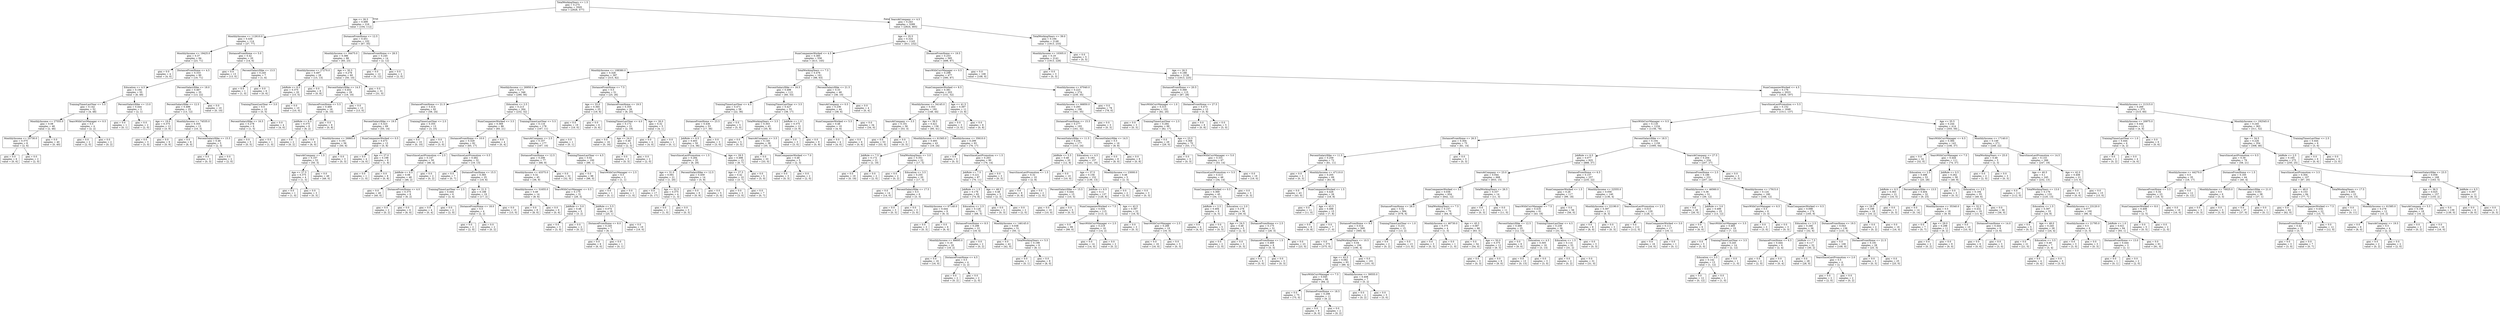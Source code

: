 digraph Tree {
node [shape=box] ;
0 [label="TotalWorkingYears <= 1.5\ngini = 0.275\nsamples = 3505\nvalue = [2928, 577]"] ;
1 [label="Age <= 26.5\ngini = 0.499\nsamples = 216\nvalue = [104, 112]"] ;
0 -> 1 [labeldistance=2.5, labelangle=45, headlabel="True"] ;
2 [label="MonthlyIncome <= 112610.0\ngini = 0.438\nsamples = 114\nvalue = [37, 77]"] ;
1 -> 2 ;
3 [label="MonthlyIncome <= 19425.0\ngini = 0.37\nsamples = 94\nvalue = [23, 71]"] ;
2 -> 3 ;
4 [label="gini = 0.0\nsamples = 4\nvalue = [4, 0]"] ;
3 -> 4 ;
5 [label="DistanceFromHome <= 4.5\ngini = 0.333\nsamples = 90\nvalue = [19, 71]"] ;
3 -> 5 ;
6 [label="Education <= 4.5\ngini = 0.194\nsamples = 55\nvalue = [6, 49]"] ;
5 -> 6 ;
7 [label="TrainingTimesLastYear <= 5.5\ngini = 0.142\nsamples = 52\nvalue = [4, 48]"] ;
6 -> 7 ;
8 [label="MonthlyIncome <= 27555.0\ngini = 0.08\nsamples = 48\nvalue = [2, 46]"] ;
7 -> 8 ;
9 [label="MonthlyIncome <= 25730.0\ngini = 0.375\nsamples = 8\nvalue = [2, 6]"] ;
8 -> 9 ;
10 [label="gini = 0.0\nsamples = 6\nvalue = [0, 6]"] ;
9 -> 10 ;
11 [label="gini = 0.0\nsamples = 2\nvalue = [2, 0]"] ;
9 -> 11 ;
12 [label="gini = 0.0\nsamples = 40\nvalue = [0, 40]"] ;
8 -> 12 ;
13 [label="YearsWithCurrManager <= 0.5\ngini = 0.5\nsamples = 4\nvalue = [2, 2]"] ;
7 -> 13 ;
14 [label="gini = 0.0\nsamples = 2\nvalue = [2, 0]"] ;
13 -> 14 ;
15 [label="gini = 0.0\nsamples = 2\nvalue = [0, 2]"] ;
13 -> 15 ;
16 [label="PercentSalaryHike <= 13.0\ngini = 0.444\nsamples = 3\nvalue = [2, 1]"] ;
6 -> 16 ;
17 [label="gini = 0.0\nsamples = 1\nvalue = [0, 1]"] ;
16 -> 17 ;
18 [label="gini = 0.0\nsamples = 2\nvalue = [2, 0]"] ;
16 -> 18 ;
19 [label="PercentSalaryHike <= 18.0\ngini = 0.467\nsamples = 35\nvalue = [13, 22]"] ;
5 -> 19 ;
20 [label="PercentSalaryHike <= 12.5\ngini = 0.499\nsamples = 25\nvalue = [13, 12]"] ;
19 -> 20 ;
21 [label="Age <= 19.0\ngini = 0.375\nsamples = 12\nvalue = [3, 9]"] ;
20 -> 21 ;
22 [label="gini = 0.0\nsamples = 3\nvalue = [3, 0]"] ;
21 -> 22 ;
23 [label="gini = 0.0\nsamples = 9\nvalue = [0, 9]"] ;
21 -> 23 ;
24 [label="MonthlyIncome <= 74535.0\ngini = 0.355\nsamples = 13\nvalue = [10, 3]"] ;
20 -> 24 ;
25 [label="gini = 0.0\nsamples = 8\nvalue = [8, 0]"] ;
24 -> 25 ;
26 [label="PercentSalaryHike <= 15.5\ngini = 0.48\nsamples = 5\nvalue = [2, 3]"] ;
24 -> 26 ;
27 [label="gini = 0.0\nsamples = 3\nvalue = [0, 3]"] ;
26 -> 27 ;
28 [label="gini = 0.0\nsamples = 2\nvalue = [2, 0]"] ;
26 -> 28 ;
29 [label="gini = 0.0\nsamples = 10\nvalue = [0, 10]"] ;
19 -> 29 ;
30 [label="DistanceFromHome <= 5.0\ngini = 0.42\nsamples = 20\nvalue = [14, 6]"] ;
2 -> 30 ;
31 [label="gini = 0.0\nsamples = 13\nvalue = [13, 0]"] ;
30 -> 31 ;
32 [label="PercentSalaryHike <= 13.5\ngini = 0.245\nsamples = 7\nvalue = [1, 6]"] ;
30 -> 32 ;
33 [label="gini = 0.0\nsamples = 1\nvalue = [1, 0]"] ;
32 -> 33 ;
34 [label="gini = 0.0\nsamples = 6\nvalue = [0, 6]"] ;
32 -> 34 ;
35 [label="DistanceFromHome <= 12.5\ngini = 0.451\nsamples = 102\nvalue = [67, 35]"] ;
1 -> 35 ;
36 [label="MonthlyIncome <= 34475.0\ngini = 0.386\nsamples = 88\nvalue = [65, 23]"] ;
35 -> 36 ;
37 [label="MonthlyIncome <= 27270.0\ngini = 0.497\nsamples = 28\nvalue = [15, 13]"] ;
36 -> 37 ;
38 [label="JobRole <= 6.5\ngini = 0.375\nsamples = 20\nvalue = [15, 5]"] ;
37 -> 38 ;
39 [label="TrainingTimesLastYear <= 3.0\ngini = 0.5\nsamples = 10\nvalue = [5, 5]"] ;
38 -> 39 ;
40 [label="PercentSalaryHike <= 16.5\ngini = 0.278\nsamples = 6\nvalue = [1, 5]"] ;
39 -> 40 ;
41 [label="gini = 0.0\nsamples = 5\nvalue = [0, 5]"] ;
40 -> 41 ;
42 [label="gini = 0.0\nsamples = 1\nvalue = [1, 0]"] ;
40 -> 42 ;
43 [label="gini = 0.0\nsamples = 4\nvalue = [4, 0]"] ;
39 -> 43 ;
44 [label="gini = 0.0\nsamples = 10\nvalue = [10, 0]"] ;
38 -> 44 ;
45 [label="gini = 0.0\nsamples = 8\nvalue = [0, 8]"] ;
37 -> 45 ;
46 [label="Age <= 30.5\ngini = 0.278\nsamples = 60\nvalue = [50, 10]"] ;
36 -> 46 ;
47 [label="PercentSalaryHike <= 14.5\ngini = 0.452\nsamples = 29\nvalue = [19, 10]"] ;
46 -> 47 ;
48 [label="DistanceFromHome <= 5.5\ngini = 0.469\nsamples = 16\nvalue = [6, 10]"] ;
47 -> 48 ;
49 [label="JobRole <= 6.5\ngini = 0.375\nsamples = 8\nvalue = [6, 2]"] ;
48 -> 49 ;
50 [label="gini = 0.0\nsamples = 2\nvalue = [0, 2]"] ;
49 -> 50 ;
51 [label="gini = 0.0\nsamples = 6\nvalue = [6, 0]"] ;
49 -> 51 ;
52 [label="gini = 0.0\nsamples = 8\nvalue = [0, 8]"] ;
48 -> 52 ;
53 [label="gini = 0.0\nsamples = 13\nvalue = [13, 0]"] ;
47 -> 53 ;
54 [label="gini = 0.0\nsamples = 31\nvalue = [31, 0]"] ;
46 -> 54 ;
55 [label="DistanceFromHome <= 28.5\ngini = 0.245\nsamples = 14\nvalue = [2, 12]"] ;
35 -> 55 ;
56 [label="gini = 0.0\nsamples = 12\nvalue = [0, 12]"] ;
55 -> 56 ;
57 [label="gini = 0.0\nsamples = 2\nvalue = [2, 0]"] ;
55 -> 57 ;
58 [label="YearsAtCompany <= 4.5\ngini = 0.243\nsamples = 3289\nvalue = [2824, 465]"] ;
0 -> 58 [labeldistance=2.5, labelangle=-45, headlabel="False"] ;
59 [label="Age <= 35.5\ngini = 0.324\nsamples = 1143\nvalue = [911, 232]"] ;
58 -> 59 ;
60 [label="NumCompaniesWorked <= 4.5\ngini = 0.385\nsamples = 558\nvalue = [413, 145]"] ;
59 -> 60 ;
61 [label="MonthlyIncome <= 108380.0\ngini = 0.328\nsamples = 397\nvalue = [315, 82]"] ;
60 -> 61 ;
62 [label="MonthlyIncome <= 26950.0\ngini = 0.271\nsamples = 346\nvalue = [290, 56]"] ;
61 -> 62 ;
63 [label="DistanceFromHome <= 21.5\ngini = 0.414\nsamples = 82\nvalue = [58, 24]"] ;
62 -> 63 ;
64 [label="PercentSalaryHike <= 19.5\ngini = 0.323\nsamples = 69\nvalue = [55, 14]"] ;
63 -> 64 ;
65 [label="MonthlyIncome <= 26865.0\ngini = 0.191\nsamples = 56\nvalue = [50, 6]"] ;
64 -> 65 ;
66 [label="YearsAtCompany <= 1.5\ngini = 0.107\nsamples = 53\nvalue = [50, 3]"] ;
65 -> 66 ;
67 [label="Age <= 27.5\ngini = 0.375\nsamples = 4\nvalue = [1, 3]"] ;
66 -> 67 ;
68 [label="gini = 0.0\nsamples = 1\nvalue = [1, 0]"] ;
67 -> 68 ;
69 [label="gini = 0.0\nsamples = 3\nvalue = [0, 3]"] ;
67 -> 69 ;
70 [label="gini = 0.0\nsamples = 49\nvalue = [49, 0]"] ;
66 -> 70 ;
71 [label="gini = 0.0\nsamples = 3\nvalue = [0, 3]"] ;
65 -> 71 ;
72 [label="NumCompaniesWorked <= 0.5\ngini = 0.473\nsamples = 13\nvalue = [5, 8]"] ;
64 -> 72 ;
73 [label="gini = 0.0\nsamples = 4\nvalue = [4, 0]"] ;
72 -> 73 ;
74 [label="Age <= 27.0\ngini = 0.198\nsamples = 9\nvalue = [1, 8]"] ;
72 -> 74 ;
75 [label="gini = 0.0\nsamples = 1\nvalue = [1, 0]"] ;
74 -> 75 ;
76 [label="gini = 0.0\nsamples = 8\nvalue = [0, 8]"] ;
74 -> 76 ;
77 [label="TrainingTimesLastYear <= 2.5\ngini = 0.355\nsamples = 13\nvalue = [3, 10]"] ;
63 -> 77 ;
78 [label="gini = 0.0\nsamples = 10\nvalue = [0, 10]"] ;
77 -> 78 ;
79 [label="gini = 0.0\nsamples = 3\nvalue = [3, 0]"] ;
77 -> 79 ;
80 [label="Education <= 2.5\ngini = 0.213\nsamples = 264\nvalue = [232, 32]"] ;
62 -> 80 ;
81 [label="NumCompaniesWorked <= 3.5\ngini = 0.369\nsamples = 86\nvalue = [65, 21]"] ;
80 -> 81 ;
82 [label="DistanceFromHome <= 10.0\ngini = 0.329\nsamples = 82\nvalue = [65, 17]"] ;
81 -> 82 ;
83 [label="YearsSinceLastPromotion <= 2.5\ngini = 0.147\nsamples = 50\nvalue = [46, 4]"] ;
82 -> 83 ;
84 [label="JobRole <= 6.5\ngini = 0.08\nsamples = 48\nvalue = [46, 2]"] ;
83 -> 84 ;
85 [label="gini = 0.0\nsamples = 40\nvalue = [40, 0]"] ;
84 -> 85 ;
86 [label="DistanceFromHome <= 4.0\ngini = 0.375\nsamples = 8\nvalue = [6, 2]"] ;
84 -> 86 ;
87 [label="gini = 0.0\nsamples = 2\nvalue = [0, 2]"] ;
86 -> 87 ;
88 [label="gini = 0.0\nsamples = 6\nvalue = [6, 0]"] ;
86 -> 88 ;
89 [label="gini = 0.0\nsamples = 2\nvalue = [0, 2]"] ;
83 -> 89 ;
90 [label="YearsSinceLastPromotion <= 0.5\ngini = 0.482\nsamples = 32\nvalue = [19, 13]"] ;
82 -> 90 ;
91 [label="gini = 0.0\nsamples = 7\nvalue = [0, 7]"] ;
90 -> 91 ;
92 [label="DistanceFromHome <= 15.5\ngini = 0.365\nsamples = 25\nvalue = [19, 6]"] ;
90 -> 92 ;
93 [label="TrainingTimesLastYear <= 2.5\ngini = 0.444\nsamples = 6\nvalue = [2, 4]"] ;
92 -> 93 ;
94 [label="gini = 0.0\nsamples = 4\nvalue = [0, 4]"] ;
93 -> 94 ;
95 [label="gini = 0.0\nsamples = 2\nvalue = [2, 0]"] ;
93 -> 95 ;
96 [label="Age <= 21.5\ngini = 0.188\nsamples = 19\nvalue = [17, 2]"] ;
92 -> 96 ;
97 [label="DistanceFromHome <= 18.0\ngini = 0.5\nsamples = 4\nvalue = [2, 2]"] ;
96 -> 97 ;
98 [label="gini = 0.0\nsamples = 2\nvalue = [2, 0]"] ;
97 -> 98 ;
99 [label="gini = 0.0\nsamples = 2\nvalue = [0, 2]"] ;
97 -> 99 ;
100 [label="gini = 0.0\nsamples = 15\nvalue = [15, 0]"] ;
96 -> 100 ;
101 [label="gini = 0.0\nsamples = 4\nvalue = [0, 4]"] ;
81 -> 101 ;
102 [label="TrainingTimesLastYear <= 5.5\ngini = 0.116\nsamples = 178\nvalue = [167, 11]"] ;
80 -> 102 ;
103 [label="YearsAtCompany <= 2.5\ngini = 0.107\nsamples = 177\nvalue = [167, 10]"] ;
102 -> 103 ;
104 [label="DistanceFromHome <= 12.5\ngini = 0.206\nsamples = 77\nvalue = [68, 9]"] ;
103 -> 104 ;
105 [label="MonthlyIncome <= 43375.0\ngini = 0.32\nsamples = 45\nvalue = [36, 9]"] ;
104 -> 105 ;
106 [label="MonthlyIncome <= 31655.0\ngini = 0.49\nsamples = 14\nvalue = [8, 6]"] ;
105 -> 106 ;
107 [label="gini = 0.0\nsamples = 8\nvalue = [8, 0]"] ;
106 -> 107 ;
108 [label="gini = 0.0\nsamples = 6\nvalue = [0, 6]"] ;
106 -> 108 ;
109 [label="YearsWithCurrManager <= 0.5\ngini = 0.175\nsamples = 31\nvalue = [28, 3]"] ;
105 -> 109 ;
110 [label="JobRole <= 5.0\ngini = 0.48\nsamples = 5\nvalue = [3, 2]"] ;
109 -> 110 ;
111 [label="gini = 0.0\nsamples = 3\nvalue = [3, 0]"] ;
110 -> 111 ;
112 [label="gini = 0.0\nsamples = 2\nvalue = [0, 2]"] ;
110 -> 112 ;
113 [label="JobRole <= 5.5\ngini = 0.074\nsamples = 26\nvalue = [25, 1]"] ;
109 -> 113 ;
114 [label="DistanceFromHome <= 8.0\ngini = 0.245\nsamples = 7\nvalue = [6, 1]"] ;
113 -> 114 ;
115 [label="gini = 0.0\nsamples = 6\nvalue = [6, 0]"] ;
114 -> 115 ;
116 [label="gini = 0.0\nsamples = 1\nvalue = [0, 1]"] ;
114 -> 116 ;
117 [label="gini = 0.0\nsamples = 19\nvalue = [19, 0]"] ;
113 -> 117 ;
118 [label="gini = 0.0\nsamples = 32\nvalue = [32, 0]"] ;
104 -> 118 ;
119 [label="TrainingTimesLastYear <= 4.5\ngini = 0.02\nsamples = 100\nvalue = [99, 1]"] ;
103 -> 119 ;
120 [label="gini = 0.0\nsamples = 98\nvalue = [98, 0]"] ;
119 -> 120 ;
121 [label="YearsWithCurrManager <= 2.5\ngini = 0.5\nsamples = 2\nvalue = [1, 1]"] ;
119 -> 121 ;
122 [label="gini = 0.0\nsamples = 1\nvalue = [0, 1]"] ;
121 -> 122 ;
123 [label="gini = 0.0\nsamples = 1\nvalue = [1, 0]"] ;
121 -> 123 ;
124 [label="gini = 0.0\nsamples = 1\nvalue = [0, 1]"] ;
102 -> 124 ;
125 [label="DistanceFromHome <= 7.5\ngini = 0.5\nsamples = 51\nvalue = [25, 26]"] ;
61 -> 125 ;
126 [label="Age <= 33.0\ngini = 0.365\nsamples = 25\nvalue = [19, 6]"] ;
125 -> 126 ;
127 [label="gini = 0.0\nsamples = 19\nvalue = [19, 0]"] ;
126 -> 127 ;
128 [label="gini = 0.0\nsamples = 6\nvalue = [0, 6]"] ;
126 -> 128 ;
129 [label="DistanceFromHome <= 19.5\ngini = 0.355\nsamples = 26\nvalue = [6, 20]"] ;
125 -> 129 ;
130 [label="TrainingTimesLastYear <= 4.0\ngini = 0.172\nsamples = 21\nvalue = [2, 19]"] ;
129 -> 130 ;
131 [label="gini = 0.0\nsamples = 16\nvalue = [0, 16]"] ;
130 -> 131 ;
132 [label="Age <= 24.0\ngini = 0.48\nsamples = 5\nvalue = [2, 3]"] ;
130 -> 132 ;
133 [label="gini = 0.0\nsamples = 3\nvalue = [0, 3]"] ;
132 -> 133 ;
134 [label="gini = 0.0\nsamples = 2\nvalue = [2, 0]"] ;
132 -> 134 ;
135 [label="Age <= 26.0\ngini = 0.32\nsamples = 5\nvalue = [4, 1]"] ;
129 -> 135 ;
136 [label="gini = 0.0\nsamples = 4\nvalue = [4, 0]"] ;
135 -> 136 ;
137 [label="gini = 0.0\nsamples = 1\nvalue = [0, 1]"] ;
135 -> 137 ;
138 [label="TotalWorkingYears <= 7.5\ngini = 0.476\nsamples = 161\nvalue = [98, 63]"] ;
60 -> 138 ;
139 [label="PercentSalaryHike <= 16.5\ngini = 0.498\nsamples = 113\nvalue = [60, 53]"] ;
138 -> 139 ;
140 [label="TrainingTimesLastYear <= 4.5\ngini = 0.471\nsamples = 58\nvalue = [22, 36]"] ;
139 -> 140 ;
141 [label="DistanceFromHome <= 23.5\ngini = 0.436\nsamples = 53\nvalue = [17, 36]"] ;
140 -> 141 ;
142 [label="JobRole <= 6.5\ngini = 0.403\nsamples = 50\nvalue = [14, 36]"] ;
141 -> 142 ;
143 [label="YearsSinceLastPromotion <= 1.5\ngini = 0.284\nsamples = 35\nvalue = [6, 29]"] ;
142 -> 143 ;
144 [label="Age <= 31.0\ngini = 0.091\nsamples = 21\nvalue = [1, 20]"] ;
143 -> 144 ;
145 [label="gini = 0.0\nsamples = 17\nvalue = [0, 17]"] ;
144 -> 145 ;
146 [label="Age <= 32.5\ngini = 0.375\nsamples = 4\nvalue = [1, 3]"] ;
144 -> 146 ;
147 [label="gini = 0.0\nsamples = 1\nvalue = [1, 0]"] ;
146 -> 147 ;
148 [label="gini = 0.0\nsamples = 3\nvalue = [0, 3]"] ;
146 -> 148 ;
149 [label="PercentSalaryHike <= 12.5\ngini = 0.459\nsamples = 14\nvalue = [5, 9]"] ;
143 -> 149 ;
150 [label="gini = 0.0\nsamples = 9\nvalue = [0, 9]"] ;
149 -> 150 ;
151 [label="gini = 0.0\nsamples = 5\nvalue = [5, 0]"] ;
149 -> 151 ;
152 [label="Age <= 29.5\ngini = 0.498\nsamples = 15\nvalue = [8, 7]"] ;
142 -> 152 ;
153 [label="Age <= 27.5\ngini = 0.42\nsamples = 10\nvalue = [3, 7]"] ;
152 -> 153 ;
154 [label="gini = 0.0\nsamples = 3\nvalue = [3, 0]"] ;
153 -> 154 ;
155 [label="gini = 0.0\nsamples = 7\nvalue = [0, 7]"] ;
153 -> 155 ;
156 [label="gini = 0.0\nsamples = 5\nvalue = [5, 0]"] ;
152 -> 156 ;
157 [label="gini = 0.0\nsamples = 3\nvalue = [3, 0]"] ;
141 -> 157 ;
158 [label="gini = 0.0\nsamples = 5\nvalue = [5, 0]"] ;
140 -> 158 ;
159 [label="TrainingTimesLastYear <= 3.5\ngini = 0.427\nsamples = 55\nvalue = [38, 17]"] ;
139 -> 159 ;
160 [label="TotalWorkingYears <= 3.5\ngini = 0.303\nsamples = 43\nvalue = [35, 8]"] ;
159 -> 160 ;
161 [label="gini = 0.0\nsamples = 5\nvalue = [0, 5]"] ;
160 -> 161 ;
162 [label="YearsAtCompany <= 3.5\ngini = 0.145\nsamples = 38\nvalue = [35, 3]"] ;
160 -> 162 ;
163 [label="gini = 0.0\nsamples = 33\nvalue = [33, 0]"] ;
162 -> 163 ;
164 [label="NumCompaniesWorked <= 7.0\ngini = 0.48\nsamples = 5\nvalue = [2, 3]"] ;
162 -> 164 ;
165 [label="gini = 0.0\nsamples = 3\nvalue = [0, 3]"] ;
164 -> 165 ;
166 [label="gini = 0.0\nsamples = 2\nvalue = [2, 0]"] ;
164 -> 166 ;
167 [label="JobRole <= 1.0\ngini = 0.375\nsamples = 12\nvalue = [3, 9]"] ;
159 -> 167 ;
168 [label="gini = 0.0\nsamples = 3\nvalue = [3, 0]"] ;
167 -> 168 ;
169 [label="gini = 0.0\nsamples = 9\nvalue = [0, 9]"] ;
167 -> 169 ;
170 [label="PercentSalaryHike <= 21.5\ngini = 0.33\nsamples = 48\nvalue = [38, 10]"] ;
138 -> 170 ;
171 [label="YearsAtCompany <= 0.5\ngini = 0.236\nsamples = 44\nvalue = [38, 6]"] ;
170 -> 171 ;
172 [label="NumCompaniesWorked <= 5.5\ngini = 0.48\nsamples = 10\nvalue = [4, 6]"] ;
171 -> 172 ;
173 [label="gini = 0.0\nsamples = 4\nvalue = [4, 0]"] ;
172 -> 173 ;
174 [label="gini = 0.0\nsamples = 6\nvalue = [0, 6]"] ;
172 -> 174 ;
175 [label="gini = 0.0\nsamples = 34\nvalue = [34, 0]"] ;
171 -> 175 ;
176 [label="gini = 0.0\nsamples = 4\nvalue = [0, 4]"] ;
170 -> 176 ;
177 [label="DistanceFromHome <= 19.5\ngini = 0.253\nsamples = 585\nvalue = [498, 87]"] ;
59 -> 177 ;
178 [label="YearsWithCurrManager <= 0.5\ngini = 0.298\nsamples = 477\nvalue = [390, 87]"] ;
177 -> 178 ;
179 [label="NumCompaniesWorked <= 8.5\ngini = 0.381\nsamples = 203\nvalue = [151, 52]"] ;
178 -> 179 ;
180 [label="MonthlyIncome <= 34145.0\ngini = 0.353\nsamples = 192\nvalue = [148, 44]"] ;
179 -> 180 ;
181 [label="YearsAtCompany <= 3.5\ngini = 0.101\nsamples = 56\nvalue = [53, 3]"] ;
180 -> 181 ;
182 [label="gini = 0.0\nsamples = 53\nvalue = [53, 0]"] ;
181 -> 182 ;
183 [label="gini = 0.0\nsamples = 3\nvalue = [0, 3]"] ;
181 -> 183 ;
184 [label="Age <= 39.5\ngini = 0.421\nsamples = 136\nvalue = [95, 41]"] ;
180 -> 184 ;
185 [label="MonthlyIncome <= 61565.0\ngini = 0.493\nsamples = 43\nvalue = [19, 24]"] ;
184 -> 185 ;
186 [label="JobRole <= 7.5\ngini = 0.172\nsamples = 21\nvalue = [2, 19]"] ;
185 -> 186 ;
187 [label="gini = 0.0\nsamples = 19\nvalue = [0, 19]"] ;
186 -> 187 ;
188 [label="gini = 0.0\nsamples = 2\nvalue = [2, 0]"] ;
186 -> 188 ;
189 [label="TotalWorkingYears <= 3.0\ngini = 0.351\nsamples = 22\nvalue = [17, 5]"] ;
185 -> 189 ;
190 [label="gini = 0.0\nsamples = 2\nvalue = [0, 2]"] ;
189 -> 190 ;
191 [label="Education <= 3.5\ngini = 0.255\nsamples = 20\nvalue = [17, 3]"] ;
189 -> 191 ;
192 [label="gini = 0.0\nsamples = 14\nvalue = [14, 0]"] ;
191 -> 192 ;
193 [label="PercentSalaryHike <= 17.5\ngini = 0.5\nsamples = 6\nvalue = [3, 3]"] ;
191 -> 193 ;
194 [label="gini = 0.0\nsamples = 3\nvalue = [0, 3]"] ;
193 -> 194 ;
195 [label="gini = 0.0\nsamples = 3\nvalue = [3, 0]"] ;
193 -> 195 ;
196 [label="MonthlyIncome <= 35610.0\ngini = 0.299\nsamples = 93\nvalue = [76, 17]"] ;
184 -> 196 ;
197 [label="gini = 0.0\nsamples = 3\nvalue = [0, 3]"] ;
196 -> 197 ;
198 [label="YearsSinceLastPromotion <= 1.5\ngini = 0.263\nsamples = 90\nvalue = [76, 14]"] ;
196 -> 198 ;
199 [label="JobRole <= 7.5\ngini = 0.221\nsamples = 87\nvalue = [76, 11]"] ;
198 -> 199 ;
200 [label="JobRole <= 1.5\ngini = 0.176\nsamples = 82\nvalue = [74, 8]"] ;
199 -> 200 ;
201 [label="MonthlyIncome <= 67140.0\ngini = 0.444\nsamples = 9\nvalue = [6, 3]"] ;
200 -> 201 ;
202 [label="gini = 0.0\nsamples = 3\nvalue = [0, 3]"] ;
201 -> 202 ;
203 [label="gini = 0.0\nsamples = 6\nvalue = [6, 0]"] ;
201 -> 203 ;
204 [label="Education <= 2.5\ngini = 0.128\nsamples = 73\nvalue = [68, 5]"] ;
200 -> 204 ;
205 [label="DistanceFromHome <= 8.5\ngini = 0.298\nsamples = 22\nvalue = [18, 4]"] ;
204 -> 205 ;
206 [label="MonthlyIncome <= 88695.0\ngini = 0.18\nsamples = 20\nvalue = [18, 2]"] ;
205 -> 206 ;
207 [label="gini = 0.0\nsamples = 16\nvalue = [16, 0]"] ;
206 -> 207 ;
208 [label="DistanceFromHome <= 4.5\ngini = 0.5\nsamples = 4\nvalue = [2, 2]"] ;
206 -> 208 ;
209 [label="gini = 0.0\nsamples = 2\nvalue = [0, 2]"] ;
208 -> 209 ;
210 [label="gini = 0.0\nsamples = 2\nvalue = [2, 0]"] ;
208 -> 210 ;
211 [label="gini = 0.0\nsamples = 2\nvalue = [0, 2]"] ;
205 -> 211 ;
212 [label="MonthlyIncome <= 146145.0\ngini = 0.038\nsamples = 51\nvalue = [50, 1]"] ;
204 -> 212 ;
213 [label="gini = 0.0\nsamples = 42\nvalue = [42, 0]"] ;
212 -> 213 ;
214 [label="TotalWorkingYears <= 5.5\ngini = 0.198\nsamples = 9\nvalue = [8, 1]"] ;
212 -> 214 ;
215 [label="gini = 0.0\nsamples = 1\nvalue = [0, 1]"] ;
214 -> 215 ;
216 [label="gini = 0.0\nsamples = 8\nvalue = [8, 0]"] ;
214 -> 216 ;
217 [label="Age <= 48.5\ngini = 0.48\nsamples = 5\nvalue = [2, 3]"] ;
199 -> 217 ;
218 [label="gini = 0.0\nsamples = 3\nvalue = [0, 3]"] ;
217 -> 218 ;
219 [label="gini = 0.0\nsamples = 2\nvalue = [2, 0]"] ;
217 -> 219 ;
220 [label="gini = 0.0\nsamples = 3\nvalue = [0, 3]"] ;
198 -> 220 ;
221 [label="Age <= 41.5\ngini = 0.397\nsamples = 11\nvalue = [3, 8]"] ;
179 -> 221 ;
222 [label="gini = 0.0\nsamples = 3\nvalue = [3, 0]"] ;
221 -> 222 ;
223 [label="gini = 0.0\nsamples = 8\nvalue = [0, 8]"] ;
221 -> 223 ;
224 [label="MonthlyIncome <= 67040.0\ngini = 0.223\nsamples = 274\nvalue = [239, 35]"] ;
178 -> 224 ;
225 [label="MonthlyIncome <= 66850.0\ngini = 0.293\nsamples = 196\nvalue = [161, 35]"] ;
224 -> 225 ;
226 [label="DistanceFromHome <= 15.5\ngini = 0.277\nsamples = 193\nvalue = [161, 32]"] ;
225 -> 226 ;
227 [label="PercentSalaryHike <= 11.5\ngini = 0.234\nsamples = 177\nvalue = [153, 24]"] ;
226 -> 227 ;
228 [label="JobRole <= 5.5\ngini = 0.48\nsamples = 20\nvalue = [12, 8]"] ;
227 -> 228 ;
229 [label="YearsSinceLastPromotion <= 1.5\ngini = 0.32\nsamples = 10\nvalue = [2, 8]"] ;
228 -> 229 ;
230 [label="gini = 0.0\nsamples = 8\nvalue = [0, 8]"] ;
229 -> 230 ;
231 [label="gini = 0.0\nsamples = 2\nvalue = [2, 0]"] ;
229 -> 231 ;
232 [label="gini = 0.0\nsamples = 10\nvalue = [10, 0]"] ;
228 -> 232 ;
233 [label="Education <= 4.5\ngini = 0.183\nsamples = 157\nvalue = [141, 16]"] ;
227 -> 233 ;
234 [label="Age <= 37.5\ngini = 0.156\nsamples = 152\nvalue = [139, 13]"] ;
233 -> 234 ;
235 [label="PercentSalaryHike <= 15.5\ngini = 0.444\nsamples = 15\nvalue = [10, 5]"] ;
234 -> 235 ;
236 [label="gini = 0.0\nsamples = 10\nvalue = [10, 0]"] ;
235 -> 236 ;
237 [label="gini = 0.0\nsamples = 5\nvalue = [0, 5]"] ;
235 -> 237 ;
238 [label="JobRole <= 6.5\ngini = 0.11\nsamples = 137\nvalue = [129, 8]"] ;
234 -> 238 ;
239 [label="NumCompaniesWorked <= 7.5\ngini = 0.034\nsamples = 115\nvalue = [113, 2]"] ;
238 -> 239 ;
240 [label="gini = 0.0\nsamples = 99\nvalue = [99, 0]"] ;
239 -> 240 ;
241 [label="YearsWithCurrManager <= 2.5\ngini = 0.219\nsamples = 16\nvalue = [14, 2]"] ;
239 -> 241 ;
242 [label="gini = 0.0\nsamples = 14\nvalue = [14, 0]"] ;
241 -> 242 ;
243 [label="gini = 0.0\nsamples = 2\nvalue = [0, 2]"] ;
241 -> 243 ;
244 [label="Age <= 42.5\ngini = 0.397\nsamples = 22\nvalue = [16, 6]"] ;
238 -> 244 ;
245 [label="gini = 0.0\nsamples = 3\nvalue = [0, 3]"] ;
244 -> 245 ;
246 [label="YearsWithCurrManager <= 2.5\ngini = 0.266\nsamples = 19\nvalue = [16, 3]"] ;
244 -> 246 ;
247 [label="gini = 0.0\nsamples = 16\nvalue = [16, 0]"] ;
246 -> 247 ;
248 [label="gini = 0.0\nsamples = 3\nvalue = [0, 3]"] ;
246 -> 248 ;
249 [label="MonthlyIncome <= 23000.0\ngini = 0.48\nsamples = 5\nvalue = [2, 3]"] ;
233 -> 249 ;
250 [label="gini = 0.0\nsamples = 2\nvalue = [2, 0]"] ;
249 -> 250 ;
251 [label="gini = 0.0\nsamples = 3\nvalue = [0, 3]"] ;
249 -> 251 ;
252 [label="PercentSalaryHike <= 14.5\ngini = 0.5\nsamples = 16\nvalue = [8, 8]"] ;
226 -> 252 ;
253 [label="gini = 0.0\nsamples = 8\nvalue = [8, 0]"] ;
252 -> 253 ;
254 [label="gini = 0.0\nsamples = 8\nvalue = [0, 8]"] ;
252 -> 254 ;
255 [label="gini = 0.0\nsamples = 3\nvalue = [0, 3]"] ;
225 -> 255 ;
256 [label="gini = 0.0\nsamples = 78\nvalue = [78, 0]"] ;
224 -> 256 ;
257 [label="gini = 0.0\nsamples = 108\nvalue = [108, 0]"] ;
177 -> 257 ;
258 [label="TotalWorkingYears <= 39.0\ngini = 0.194\nsamples = 2146\nvalue = [1913, 233]"] ;
58 -> 258 ;
259 [label="MonthlyIncome <= 10305.0\ngini = 0.19\nsamples = 2141\nvalue = [1913, 228]"] ;
258 -> 259 ;
260 [label="gini = 0.0\nsamples = 3\nvalue = [0, 3]"] ;
259 -> 260 ;
261 [label="Age <= 26.5\ngini = 0.188\nsamples = 2138\nvalue = [1913, 225]"] ;
259 -> 261 ;
262 [label="DistanceFromHome <= 20.5\ngini = 0.368\nsamples = 115\nvalue = [87, 28]"] ;
261 -> 262 ;
263 [label="YearsWithCurrManager <= 1.0\ngini = 0.315\nsamples = 102\nvalue = [82, 20]"] ;
262 -> 263 ;
264 [label="gini = 0.0\nsamples = 3\nvalue = [0, 3]"] ;
263 -> 264 ;
265 [label="TrainingTimesLastYear <= 2.5\ngini = 0.284\nsamples = 99\nvalue = [82, 17]"] ;
263 -> 265 ;
266 [label="gini = 0.0\nsamples = 29\nvalue = [29, 0]"] ;
265 -> 266 ;
267 [label="Age <= 23.5\ngini = 0.368\nsamples = 70\nvalue = [53, 17]"] ;
265 -> 267 ;
268 [label="gini = 0.0\nsamples = 3\nvalue = [0, 3]"] ;
267 -> 268 ;
269 [label="YearsWithCurrManager <= 5.0\ngini = 0.331\nsamples = 67\nvalue = [53, 14]"] ;
267 -> 269 ;
270 [label="YearsSinceLastPromotion <= 5.5\ngini = 0.413\nsamples = 48\nvalue = [34, 14]"] ;
269 -> 270 ;
271 [label="NumCompaniesWorked <= 0.5\ngini = 0.369\nsamples = 45\nvalue = [34, 11]"] ;
270 -> 271 ;
272 [label="JobRole <= 2.5\ngini = 0.494\nsamples = 9\nvalue = [4, 5]"] ;
271 -> 272 ;
273 [label="gini = 0.0\nsamples = 4\nvalue = [4, 0]"] ;
272 -> 273 ;
274 [label="gini = 0.0\nsamples = 5\nvalue = [0, 5]"] ;
272 -> 274 ;
275 [label="Education <= 2.0\ngini = 0.278\nsamples = 36\nvalue = [30, 6]"] ;
271 -> 275 ;
276 [label="Age <= 24.5\ngini = 0.48\nsamples = 5\nvalue = [2, 3]"] ;
275 -> 276 ;
277 [label="gini = 0.0\nsamples = 2\nvalue = [2, 0]"] ;
276 -> 277 ;
278 [label="gini = 0.0\nsamples = 3\nvalue = [0, 3]"] ;
276 -> 278 ;
279 [label="DistanceFromHome <= 2.5\ngini = 0.175\nsamples = 31\nvalue = [28, 3]"] ;
275 -> 279 ;
280 [label="DistanceFromHome <= 1.5\ngini = 0.469\nsamples = 8\nvalue = [5, 3]"] ;
279 -> 280 ;
281 [label="gini = 0.0\nsamples = 5\nvalue = [5, 0]"] ;
280 -> 281 ;
282 [label="gini = 0.0\nsamples = 3\nvalue = [0, 3]"] ;
280 -> 282 ;
283 [label="gini = 0.0\nsamples = 23\nvalue = [23, 0]"] ;
279 -> 283 ;
284 [label="gini = 0.0\nsamples = 3\nvalue = [0, 3]"] ;
270 -> 284 ;
285 [label="gini = 0.0\nsamples = 19\nvalue = [19, 0]"] ;
269 -> 285 ;
286 [label="DistanceFromHome <= 27.5\ngini = 0.473\nsamples = 13\nvalue = [5, 8]"] ;
262 -> 286 ;
287 [label="gini = 0.0\nsamples = 8\nvalue = [0, 8]"] ;
286 -> 287 ;
288 [label="gini = 0.0\nsamples = 5\nvalue = [5, 0]"] ;
286 -> 288 ;
289 [label="NumCompaniesWorked <= 4.5\ngini = 0.176\nsamples = 2023\nvalue = [1826, 197]"] ;
261 -> 289 ;
290 [label="YearsSinceLastPromotion <= 5.5\ngini = 0.152\nsamples = 1648\nvalue = [1511, 137]"] ;
289 -> 290 ;
291 [label="YearsWithCurrManager <= 0.5\ngini = 0.118\nsamples = 1234\nvalue = [1156, 78]"] ;
290 -> 291 ;
292 [label="DistanceFromHome <= 26.5\ngini = 0.304\nsamples = 75\nvalue = [61, 14]"] ;
291 -> 292 ;
293 [label="PercentSalaryHike <= 11.5\ngini = 0.259\nsamples = 72\nvalue = [61, 11]"] ;
292 -> 293 ;
294 [label="gini = 0.0\nsamples = 3\nvalue = [0, 3]"] ;
293 -> 294 ;
295 [label="MonthlyIncome <= 47110.0\ngini = 0.205\nsamples = 69\nvalue = [61, 8]"] ;
293 -> 295 ;
296 [label="gini = 0.0\nsamples = 43\nvalue = [43, 0]"] ;
295 -> 296 ;
297 [label="NumCompaniesWorked <= 1.5\ngini = 0.426\nsamples = 26\nvalue = [18, 8]"] ;
295 -> 297 ;
298 [label="gini = 0.0\nsamples = 11\nvalue = [11, 0]"] ;
297 -> 298 ;
299 [label="Age <= 43.5\ngini = 0.498\nsamples = 15\nvalue = [7, 8]"] ;
297 -> 299 ;
300 [label="gini = 0.0\nsamples = 8\nvalue = [0, 8]"] ;
299 -> 300 ;
301 [label="gini = 0.0\nsamples = 7\nvalue = [7, 0]"] ;
299 -> 301 ;
302 [label="gini = 0.0\nsamples = 3\nvalue = [0, 3]"] ;
292 -> 302 ;
303 [label="PercentSalaryHike <= 18.5\ngini = 0.104\nsamples = 1159\nvalue = [1095, 64]"] ;
291 -> 303 ;
304 [label="JobRole <= 6.5\ngini = 0.077\nsamples = 925\nvalue = [888, 37]"] ;
303 -> 304 ;
305 [label="YearsAtCompany <= 23.0\ngini = 0.044\nsamples = 668\nvalue = [653, 15]"] ;
304 -> 305 ;
306 [label="NumCompaniesWorked <= 3.5\ngini = 0.036\nsamples = 654\nvalue = [642, 12]"] ;
305 -> 306 ;
307 [label="DistanceFromHome <= 28.5\ngini = 0.02\nsamples = 584\nvalue = [578, 6]"] ;
306 -> 307 ;
308 [label="DistanceFromHome <= 9.5\ngini = 0.014\nsamples = 569\nvalue = [565, 4]"] ;
307 -> 308 ;
309 [label="gini = 0.0\nsamples = 375\nvalue = [375, 0]"] ;
308 -> 309 ;
310 [label="TotalWorkingYears <= 10.5\ngini = 0.04\nsamples = 194\nvalue = [190, 4]"] ;
308 -> 310 ;
311 [label="Age <= 43.5\ngini = 0.082\nsamples = 93\nvalue = [89, 4]"] ;
310 -> 311 ;
312 [label="YearsWithCurrManager <= 7.5\ngini = 0.045\nsamples = 86\nvalue = [84, 2]"] ;
311 -> 312 ;
313 [label="gini = 0.0\nsamples = 75\nvalue = [75, 0]"] ;
312 -> 313 ;
314 [label="DistanceFromHome <= 18.5\ngini = 0.298\nsamples = 11\nvalue = [9, 2]"] ;
312 -> 314 ;
315 [label="gini = 0.0\nsamples = 9\nvalue = [9, 0]"] ;
314 -> 315 ;
316 [label="gini = 0.0\nsamples = 2\nvalue = [0, 2]"] ;
314 -> 316 ;
317 [label="MonthlyIncome <= 39555.0\ngini = 0.408\nsamples = 7\nvalue = [5, 2]"] ;
311 -> 317 ;
318 [label="gini = 0.0\nsamples = 2\nvalue = [0, 2]"] ;
317 -> 318 ;
319 [label="gini = 0.0\nsamples = 5\nvalue = [5, 0]"] ;
317 -> 319 ;
320 [label="gini = 0.0\nsamples = 101\nvalue = [101, 0]"] ;
310 -> 320 ;
321 [label="TrainingTimesLastYear <= 1.0\ngini = 0.231\nsamples = 15\nvalue = [13, 2]"] ;
307 -> 321 ;
322 [label="gini = 0.0\nsamples = 2\nvalue = [0, 2]"] ;
321 -> 322 ;
323 [label="gini = 0.0\nsamples = 13\nvalue = [13, 0]"] ;
321 -> 323 ;
324 [label="TotalWorkingYears <= 7.5\ngini = 0.157\nsamples = 70\nvalue = [64, 6]"] ;
306 -> 324 ;
325 [label="MonthlyIncome <= 46730.0\ngini = 0.375\nsamples = 4\nvalue = [1, 3]"] ;
324 -> 325 ;
326 [label="gini = 0.0\nsamples = 3\nvalue = [0, 3]"] ;
325 -> 326 ;
327 [label="gini = 0.0\nsamples = 1\nvalue = [1, 0]"] ;
325 -> 327 ;
328 [label="Age <= 45.5\ngini = 0.087\nsamples = 66\nvalue = [63, 3]"] ;
324 -> 328 ;
329 [label="gini = 0.0\nsamples = 54\nvalue = [54, 0]"] ;
328 -> 329 ;
330 [label="Age <= 50.0\ngini = 0.375\nsamples = 12\nvalue = [9, 3]"] ;
328 -> 330 ;
331 [label="gini = 0.0\nsamples = 3\nvalue = [0, 3]"] ;
330 -> 331 ;
332 [label="gini = 0.0\nsamples = 9\nvalue = [9, 0]"] ;
330 -> 332 ;
333 [label="TotalWorkingYears <= 26.5\ngini = 0.337\nsamples = 14\nvalue = [11, 3]"] ;
305 -> 333 ;
334 [label="gini = 0.0\nsamples = 3\nvalue = [0, 3]"] ;
333 -> 334 ;
335 [label="gini = 0.0\nsamples = 11\nvalue = [11, 0]"] ;
333 -> 335 ;
336 [label="DistanceFromHome <= 6.5\ngini = 0.157\nsamples = 257\nvalue = [235, 22]"] ;
304 -> 336 ;
337 [label="NumCompaniesWorked <= 1.5\ngini = 0.26\nsamples = 117\nvalue = [99, 18]"] ;
336 -> 337 ;
338 [label="YearsWithCurrManager <= 7.5\ngini = 0.416\nsamples = 61\nvalue = [43, 18]"] ;
337 -> 338 ;
339 [label="PercentSalaryHike <= 12.5\ngini = 0.499\nsamples = 25\nvalue = [12, 13]"] ;
338 -> 339 ;
340 [label="gini = 0.0\nsamples = 9\nvalue = [9, 0]"] ;
339 -> 340 ;
341 [label="Education <= 4.5\ngini = 0.305\nsamples = 16\nvalue = [3, 13]"] ;
339 -> 341 ;
342 [label="gini = 0.0\nsamples = 13\nvalue = [0, 13]"] ;
341 -> 342 ;
343 [label="gini = 0.0\nsamples = 3\nvalue = [3, 0]"] ;
341 -> 343 ;
344 [label="TrainingTimesLastYear <= 4.5\ngini = 0.239\nsamples = 36\nvalue = [31, 5]"] ;
338 -> 344 ;
345 [label="Education <= 1.5\ngini = 0.114\nsamples = 33\nvalue = [31, 2]"] ;
344 -> 345 ;
346 [label="gini = 0.0\nsamples = 2\nvalue = [0, 2]"] ;
345 -> 346 ;
347 [label="gini = 0.0\nsamples = 31\nvalue = [31, 0]"] ;
345 -> 347 ;
348 [label="gini = 0.0\nsamples = 3\nvalue = [0, 3]"] ;
344 -> 348 ;
349 [label="gini = 0.0\nsamples = 56\nvalue = [56, 0]"] ;
337 -> 349 ;
350 [label="MonthlyIncome <= 22555.0\ngini = 0.056\nsamples = 140\nvalue = [136, 4]"] ;
336 -> 350 ;
351 [label="MonthlyIncome <= 22190.0\ngini = 0.397\nsamples = 11\nvalue = [8, 3]"] ;
350 -> 351 ;
352 [label="gini = 0.0\nsamples = 8\nvalue = [8, 0]"] ;
351 -> 352 ;
353 [label="gini = 0.0\nsamples = 3\nvalue = [0, 3]"] ;
351 -> 353 ;
354 [label="YearsSinceLastPromotion <= 2.5\ngini = 0.015\nsamples = 129\nvalue = [128, 1]"] ;
350 -> 354 ;
355 [label="gini = 0.0\nsamples = 112\nvalue = [112, 0]"] ;
354 -> 355 ;
356 [label="NumCompaniesWorked <= 3.0\ngini = 0.111\nsamples = 17\nvalue = [16, 1]"] ;
354 -> 356 ;
357 [label="gini = 0.0\nsamples = 16\nvalue = [16, 0]"] ;
356 -> 357 ;
358 [label="gini = 0.0\nsamples = 1\nvalue = [0, 1]"] ;
356 -> 358 ;
359 [label="YearsAtCompany <= 27.5\ngini = 0.204\nsamples = 234\nvalue = [207, 27]"] ;
303 -> 359 ;
360 [label="DistanceFromHome <= 2.5\ngini = 0.186\nsamples = 231\nvalue = [207, 24]"] ;
359 -> 360 ;
361 [label="MonthlyIncome <= 46560.0\ngini = 0.36\nsamples = 51\nvalue = [39, 12]"] ;
360 -> 361 ;
362 [label="gini = 0.0\nsamples = 26\nvalue = [26, 0]"] ;
361 -> 362 ;
363 [label="JobRole <= 3.0\ngini = 0.499\nsamples = 25\nvalue = [13, 12]"] ;
361 -> 363 ;
364 [label="gini = 0.0\nsamples = 6\nvalue = [6, 0]"] ;
363 -> 364 ;
365 [label="YearsWithCurrManager <= 3.5\ngini = 0.465\nsamples = 19\nvalue = [7, 12]"] ;
363 -> 365 ;
366 [label="gini = 0.0\nsamples = 5\nvalue = [5, 0]"] ;
365 -> 366 ;
367 [label="TrainingTimesLastYear <= 3.5\ngini = 0.245\nsamples = 14\nvalue = [2, 12]"] ;
365 -> 367 ;
368 [label="Education <= 3.5\ngini = 0.142\nsamples = 13\nvalue = [1, 12]"] ;
367 -> 368 ;
369 [label="gini = 0.0\nsamples = 12\nvalue = [0, 12]"] ;
368 -> 369 ;
370 [label="gini = 0.0\nsamples = 1\nvalue = [1, 0]"] ;
368 -> 370 ;
371 [label="gini = 0.0\nsamples = 1\nvalue = [1, 0]"] ;
367 -> 371 ;
372 [label="MonthlyIncome <= 17915.0\ngini = 0.124\nsamples = 180\nvalue = [168, 12]"] ;
360 -> 372 ;
373 [label="YearsWithCurrManager <= 6.5\ngini = 0.5\nsamples = 6\nvalue = [3, 3]"] ;
372 -> 373 ;
374 [label="gini = 0.0\nsamples = 3\nvalue = [3, 0]"] ;
373 -> 374 ;
375 [label="gini = 0.0\nsamples = 3\nvalue = [0, 3]"] ;
373 -> 375 ;
376 [label="NumCompaniesWorked <= 0.5\ngini = 0.098\nsamples = 174\nvalue = [165, 9]"] ;
372 -> 376 ;
377 [label="Education <= 2.5\ngini = 0.266\nsamples = 38\nvalue = [32, 6]"] ;
376 -> 377 ;
378 [label="DistanceFromHome <= 6.5\ngini = 0.444\nsamples = 6\nvalue = [2, 4]"] ;
377 -> 378 ;
379 [label="gini = 0.0\nsamples = 2\nvalue = [2, 0]"] ;
378 -> 379 ;
380 [label="gini = 0.0\nsamples = 4\nvalue = [0, 4]"] ;
378 -> 380 ;
381 [label="JobRole <= 7.5\ngini = 0.117\nsamples = 32\nvalue = [30, 2]"] ;
377 -> 381 ;
382 [label="gini = 0.0\nsamples = 28\nvalue = [28, 0]"] ;
381 -> 382 ;
383 [label="YearsSinceLastPromotion <= 2.0\ngini = 0.5\nsamples = 4\nvalue = [2, 2]"] ;
381 -> 383 ;
384 [label="gini = 0.0\nsamples = 2\nvalue = [2, 0]"] ;
383 -> 384 ;
385 [label="gini = 0.0\nsamples = 2\nvalue = [0, 2]"] ;
383 -> 385 ;
386 [label="DistanceFromHome <= 19.5\ngini = 0.043\nsamples = 136\nvalue = [133, 3]"] ;
376 -> 386 ;
387 [label="gini = 0.0\nsamples = 108\nvalue = [108, 0]"] ;
386 -> 387 ;
388 [label="DistanceFromHome <= 21.5\ngini = 0.191\nsamples = 28\nvalue = [25, 3]"] ;
386 -> 388 ;
389 [label="gini = 0.0\nsamples = 3\nvalue = [0, 3]"] ;
388 -> 389 ;
390 [label="gini = 0.0\nsamples = 25\nvalue = [25, 0]"] ;
388 -> 390 ;
391 [label="gini = 0.0\nsamples = 3\nvalue = [0, 3]"] ;
359 -> 391 ;
392 [label="Age <= 35.5\ngini = 0.244\nsamples = 414\nvalue = [355, 59]"] ;
290 -> 392 ;
393 [label="YearsWithCurrManager <= 6.5\ngini = 0.384\nsamples = 143\nvalue = [106, 37]"] ;
392 -> 393 ;
394 [label="gini = 0.0\nsamples = 32\nvalue = [32, 0]"] ;
393 -> 394 ;
395 [label="YearsWithCurrManager <= 7.5\ngini = 0.444\nsamples = 111\nvalue = [74, 37]"] ;
393 -> 395 ;
396 [label="Education <= 2.5\ngini = 0.498\nsamples = 53\nvalue = [25, 28]"] ;
395 -> 396 ;
397 [label="JobRole <= 6.5\ngini = 0.363\nsamples = 21\nvalue = [16, 5]"] ;
396 -> 397 ;
398 [label="Age <= 29.5\ngini = 0.198\nsamples = 18\nvalue = [16, 2]"] ;
397 -> 398 ;
399 [label="gini = 0.0\nsamples = 2\nvalue = [0, 2]"] ;
398 -> 399 ;
400 [label="gini = 0.0\nsamples = 16\nvalue = [16, 0]"] ;
398 -> 400 ;
401 [label="gini = 0.0\nsamples = 3\nvalue = [0, 3]"] ;
397 -> 401 ;
402 [label="PercentSalaryHike <= 13.5\ngini = 0.404\nsamples = 32\nvalue = [9, 23]"] ;
396 -> 402 ;
403 [label="gini = 0.0\nsamples = 14\nvalue = [0, 14]"] ;
402 -> 403 ;
404 [label="MonthlyIncome <= 35340.0\ngini = 0.5\nsamples = 18\nvalue = [9, 9]"] ;
402 -> 404 ;
405 [label="gini = 0.0\nsamples = 7\nvalue = [0, 7]"] ;
404 -> 405 ;
406 [label="Age <= 29.0\ngini = 0.298\nsamples = 11\nvalue = [9, 2]"] ;
404 -> 406 ;
407 [label="gini = 0.0\nsamples = 2\nvalue = [0, 2]"] ;
406 -> 407 ;
408 [label="gini = 0.0\nsamples = 9\nvalue = [9, 0]"] ;
406 -> 408 ;
409 [label="JobRole <= 0.5\ngini = 0.262\nsamples = 58\nvalue = [49, 9]"] ;
395 -> 409 ;
410 [label="gini = 0.0\nsamples = 3\nvalue = [0, 3]"] ;
409 -> 410 ;
411 [label="Education <= 2.5\ngini = 0.194\nsamples = 55\nvalue = [49, 6]"] ;
409 -> 411 ;
412 [label="Age <= 32.5\ngini = 0.432\nsamples = 19\nvalue = [13, 6]"] ;
411 -> 412 ;
413 [label="gini = 0.0\nsamples = 10\nvalue = [10, 0]"] ;
412 -> 413 ;
414 [label="DistanceFromHome <= 14.0\ngini = 0.444\nsamples = 9\nvalue = [3, 6]"] ;
412 -> 414 ;
415 [label="gini = 0.0\nsamples = 6\nvalue = [0, 6]"] ;
414 -> 415 ;
416 [label="gini = 0.0\nsamples = 3\nvalue = [3, 0]"] ;
414 -> 416 ;
417 [label="gini = 0.0\nsamples = 36\nvalue = [36, 0]"] ;
411 -> 417 ;
418 [label="MonthlyIncome <= 17140.0\ngini = 0.149\nsamples = 271\nvalue = [249, 22]"] ;
392 -> 418 ;
419 [label="TotalWorkingYears <= 25.0\ngini = 0.48\nsamples = 5\nvalue = [2, 3]"] ;
418 -> 419 ;
420 [label="gini = 0.0\nsamples = 2\nvalue = [2, 0]"] ;
419 -> 420 ;
421 [label="gini = 0.0\nsamples = 3\nvalue = [0, 3]"] ;
419 -> 421 ;
422 [label="YearsSinceLastPromotion <= 14.5\ngini = 0.133\nsamples = 266\nvalue = [247, 19]"] ;
418 -> 422 ;
423 [label="Age <= 40.5\ngini = 0.1\nsamples = 245\nvalue = [232, 13]"] ;
422 -> 423 ;
424 [label="gini = 0.0\nsamples = 112\nvalue = [112, 0]"] ;
423 -> 424 ;
425 [label="TotalWorkingYears <= 13.0\ngini = 0.176\nsamples = 133\nvalue = [120, 13]"] ;
423 -> 425 ;
426 [label="Education <= 1.5\ngini = 0.397\nsamples = 33\nvalue = [24, 9]"] ;
425 -> 426 ;
427 [label="gini = 0.0\nsamples = 5\nvalue = [0, 5]"] ;
426 -> 427 ;
428 [label="Age <= 48.0\ngini = 0.245\nsamples = 28\nvalue = [24, 4]"] ;
426 -> 428 ;
429 [label="gini = 0.0\nsamples = 21\nvalue = [21, 0]"] ;
428 -> 429 ;
430 [label="Education <= 3.5\ngini = 0.49\nsamples = 7\nvalue = [3, 4]"] ;
428 -> 430 ;
431 [label="gini = 0.0\nsamples = 4\nvalue = [0, 4]"] ;
430 -> 431 ;
432 [label="gini = 0.0\nsamples = 3\nvalue = [3, 0]"] ;
430 -> 432 ;
433 [label="MonthlyIncome <= 23120.0\ngini = 0.077\nsamples = 100\nvalue = [96, 4]"] ;
425 -> 433 ;
434 [label="MonthlyIncome <= 21795.0\ngini = 0.5\nsamples = 6\nvalue = [3, 3]"] ;
433 -> 434 ;
435 [label="gini = 0.0\nsamples = 3\nvalue = [3, 0]"] ;
434 -> 435 ;
436 [label="gini = 0.0\nsamples = 3\nvalue = [0, 3]"] ;
434 -> 436 ;
437 [label="JobRole <= 1.0\ngini = 0.021\nsamples = 94\nvalue = [93, 1]"] ;
433 -> 437 ;
438 [label="DistanceFromHome <= 13.0\ngini = 0.444\nsamples = 3\nvalue = [2, 1]"] ;
437 -> 438 ;
439 [label="gini = 0.0\nsamples = 1\nvalue = [0, 1]"] ;
438 -> 439 ;
440 [label="gini = 0.0\nsamples = 2\nvalue = [2, 0]"] ;
438 -> 440 ;
441 [label="gini = 0.0\nsamples = 91\nvalue = [91, 0]"] ;
437 -> 441 ;
442 [label="Age <= 42.0\ngini = 0.408\nsamples = 21\nvalue = [15, 6]"] ;
422 -> 442 ;
443 [label="gini = 0.0\nsamples = 6\nvalue = [0, 6]"] ;
442 -> 443 ;
444 [label="gini = 0.0\nsamples = 15\nvalue = [15, 0]"] ;
442 -> 444 ;
445 [label="MonthlyIncome <= 21315.0\ngini = 0.269\nsamples = 375\nvalue = [315, 60]"] ;
289 -> 445 ;
446 [label="MonthlyIncome <= 20975.0\ngini = 0.444\nsamples = 12\nvalue = [4, 8]"] ;
445 -> 446 ;
447 [label="TrainingTimesLastYear <= 1.0\ngini = 0.444\nsamples = 6\nvalue = [4, 2]"] ;
446 -> 447 ;
448 [label="gini = 0.0\nsamples = 2\nvalue = [0, 2]"] ;
447 -> 448 ;
449 [label="gini = 0.0\nsamples = 4\nvalue = [4, 0]"] ;
447 -> 449 ;
450 [label="gini = 0.0\nsamples = 6\nvalue = [0, 6]"] ;
446 -> 450 ;
451 [label="MonthlyIncome <= 192545.0\ngini = 0.245\nsamples = 363\nvalue = [311, 52]"] ;
445 -> 451 ;
452 [label="Age <= 34.5\ngini = 0.226\nsamples = 354\nvalue = [308, 46]"] ;
451 -> 452 ;
453 [label="YearsSinceLastPromotion <= 0.5\ngini = 0.39\nsamples = 79\nvalue = [58, 21]"] ;
452 -> 453 ;
454 [label="MonthlyIncome <= 44270.0\ngini = 0.5\nsamples = 35\nvalue = [18, 17]"] ;
453 -> 454 ;
455 [label="DistanceFromHome <= 3.5\ngini = 0.34\nsamples = 23\nvalue = [18, 5]"] ;
454 -> 455 ;
456 [label="NumCompaniesWorked <= 8.0\ngini = 0.408\nsamples = 7\nvalue = [2, 5]"] ;
455 -> 456 ;
457 [label="gini = 0.0\nsamples = 5\nvalue = [0, 5]"] ;
456 -> 457 ;
458 [label="gini = 0.0\nsamples = 2\nvalue = [2, 0]"] ;
456 -> 458 ;
459 [label="gini = 0.0\nsamples = 16\nvalue = [16, 0]"] ;
455 -> 459 ;
460 [label="gini = 0.0\nsamples = 12\nvalue = [0, 12]"] ;
454 -> 460 ;
461 [label="DistanceFromHome <= 1.5\ngini = 0.165\nsamples = 44\nvalue = [40, 4]"] ;
453 -> 461 ;
462 [label="MonthlyIncome <= 70025.0\ngini = 0.5\nsamples = 6\nvalue = [3, 3]"] ;
461 -> 462 ;
463 [label="gini = 0.0\nsamples = 3\nvalue = [0, 3]"] ;
462 -> 463 ;
464 [label="gini = 0.0\nsamples = 3\nvalue = [3, 0]"] ;
462 -> 464 ;
465 [label="PercentSalaryHike <= 21.0\ngini = 0.051\nsamples = 38\nvalue = [37, 1]"] ;
461 -> 465 ;
466 [label="gini = 0.0\nsamples = 37\nvalue = [37, 0]"] ;
465 -> 466 ;
467 [label="gini = 0.0\nsamples = 1\nvalue = [0, 1]"] ;
465 -> 467 ;
468 [label="JobRole <= 2.5\ngini = 0.165\nsamples = 275\nvalue = [250, 25]"] ;
452 -> 468 ;
469 [label="YearsSinceLastPromotion <= 3.5\ngini = 0.304\nsamples = 107\nvalue = [87, 20]"] ;
468 -> 469 ;
470 [label="Age <= 48.0\ngini = 0.153\nsamples = 84\nvalue = [77, 7]"] ;
469 -> 470 ;
471 [label="gini = 0.0\nsamples = 62\nvalue = [62, 0]"] ;
470 -> 471 ;
472 [label="NumCompaniesWorked <= 7.5\ngini = 0.434\nsamples = 22\nvalue = [15, 7]"] ;
470 -> 472 ;
473 [label="DistanceFromHome <= 2.5\ngini = 0.42\nsamples = 10\nvalue = [3, 7]"] ;
472 -> 473 ;
474 [label="gini = 0.0\nsamples = 3\nvalue = [3, 0]"] ;
473 -> 474 ;
475 [label="gini = 0.0\nsamples = 7\nvalue = [0, 7]"] ;
473 -> 475 ;
476 [label="gini = 0.0\nsamples = 12\nvalue = [12, 0]"] ;
472 -> 476 ;
477 [label="TotalWorkingYears <= 17.5\ngini = 0.491\nsamples = 23\nvalue = [10, 13]"] ;
469 -> 477 ;
478 [label="gini = 0.0\nsamples = 11\nvalue = [0, 11]"] ;
477 -> 478 ;
479 [label="MonthlyIncome <= 61585.0\ngini = 0.278\nsamples = 12\nvalue = [10, 2]"] ;
477 -> 479 ;
480 [label="gini = 0.0\nsamples = 8\nvalue = [8, 0]"] ;
479 -> 480 ;
481 [label="YearsAtCompany <= 19.5\ngini = 0.5\nsamples = 4\nvalue = [2, 2]"] ;
479 -> 481 ;
482 [label="gini = 0.0\nsamples = 2\nvalue = [0, 2]"] ;
481 -> 482 ;
483 [label="gini = 0.0\nsamples = 2\nvalue = [2, 0]"] ;
481 -> 483 ;
484 [label="PercentSalaryHike <= 23.5\ngini = 0.058\nsamples = 168\nvalue = [163, 5]"] ;
468 -> 484 ;
485 [label="Age <= 36.5\ngini = 0.025\nsamples = 157\nvalue = [155, 2]"] ;
484 -> 485 ;
486 [label="YearsAtCompany <= 5.5\ngini = 0.198\nsamples = 18\nvalue = [16, 2]"] ;
485 -> 486 ;
487 [label="gini = 0.0\nsamples = 2\nvalue = [0, 2]"] ;
486 -> 487 ;
488 [label="gini = 0.0\nsamples = 16\nvalue = [16, 0]"] ;
486 -> 488 ;
489 [label="gini = 0.0\nsamples = 139\nvalue = [139, 0]"] ;
485 -> 489 ;
490 [label="JobRole <= 6.5\ngini = 0.397\nsamples = 11\nvalue = [8, 3]"] ;
484 -> 490 ;
491 [label="gini = 0.0\nsamples = 8\nvalue = [8, 0]"] ;
490 -> 491 ;
492 [label="gini = 0.0\nsamples = 3\nvalue = [0, 3]"] ;
490 -> 492 ;
493 [label="TrainingTimesLastYear <= 2.5\ngini = 0.444\nsamples = 9\nvalue = [3, 6]"] ;
451 -> 493 ;
494 [label="gini = 0.0\nsamples = 6\nvalue = [0, 6]"] ;
493 -> 494 ;
495 [label="gini = 0.0\nsamples = 3\nvalue = [3, 0]"] ;
493 -> 495 ;
496 [label="gini = 0.0\nsamples = 5\nvalue = [0, 5]"] ;
258 -> 496 ;
}